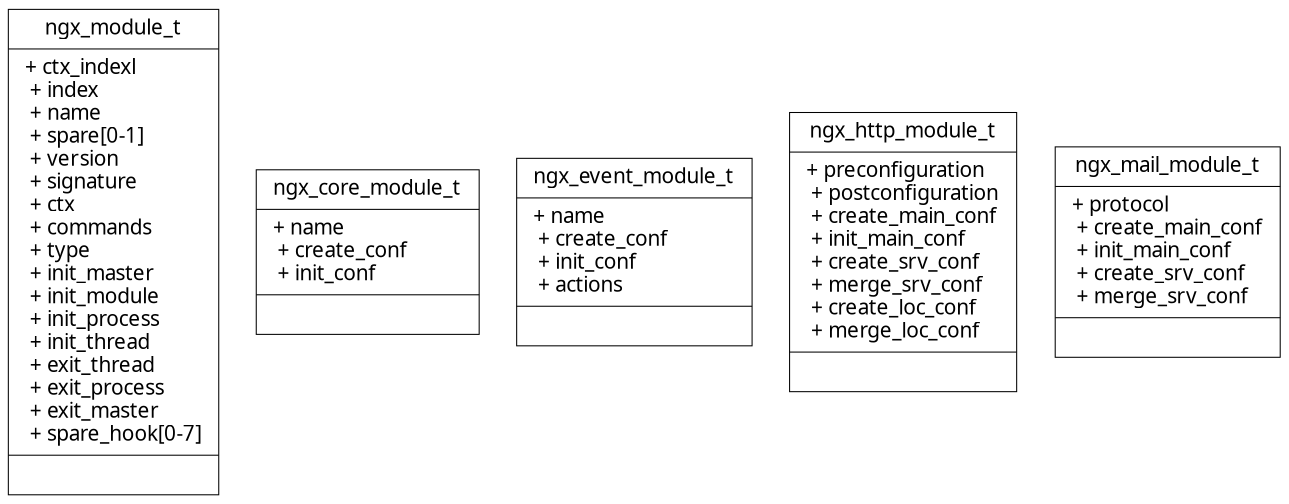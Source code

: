 digraph {
    node [shape=record, fontname="Monaco", fontsize=10, penwidth=0.5]

    ngx_module_t, ngx_core_module_t, ngx_event_module_t, ngx_http_module_t, ngx_mail_module_t
    ngx_module_t[label="{
        ngx_module_t
        |
        + ctx_indexl\l
        + index\l
        + name\l
        + spare[0-1]\l
        + version\l
        + signature\l
        + ctx\l
        + commands\l
        + type\l
        + init_master\l
        + init_module\l
        + init_process\l
        + init_thread\l
        + exit_thread\l
        + exit_process\l
        + exit_master\l
        + spare_hook[0-7]\l
        |
    }"]

    ngx_core_module_t[label="{
        ngx_core_module_t
        |
        + name\l
        + create_conf\l
        + init_conf\l
        |
    }"]

    ngx_http_module_t[label="{
        ngx_http_module_t
        |
        + preconfiguration\l
        + postconfiguration\l
        + create_main_conf\l
        + init_main_conf\l
        + create_srv_conf\l
        + merge_srv_conf\l
        + create_loc_conf\l
        + merge_loc_conf\l
        |
    }"]

    ngx_event_module_t[label="{
        ngx_event_module_t
        |
        + name\l
        + create_conf\l
        + init_conf\l
        + actions\l
        |
    }"]

    ngx_mail_module_t[label="{
        ngx_mail_module_t
        |
        + protocol\l
        + create_main_conf\l
        + init_main_conf\l
        + create_srv_conf\l
        + merge_srv_conf\l
        |
    }"]
}
